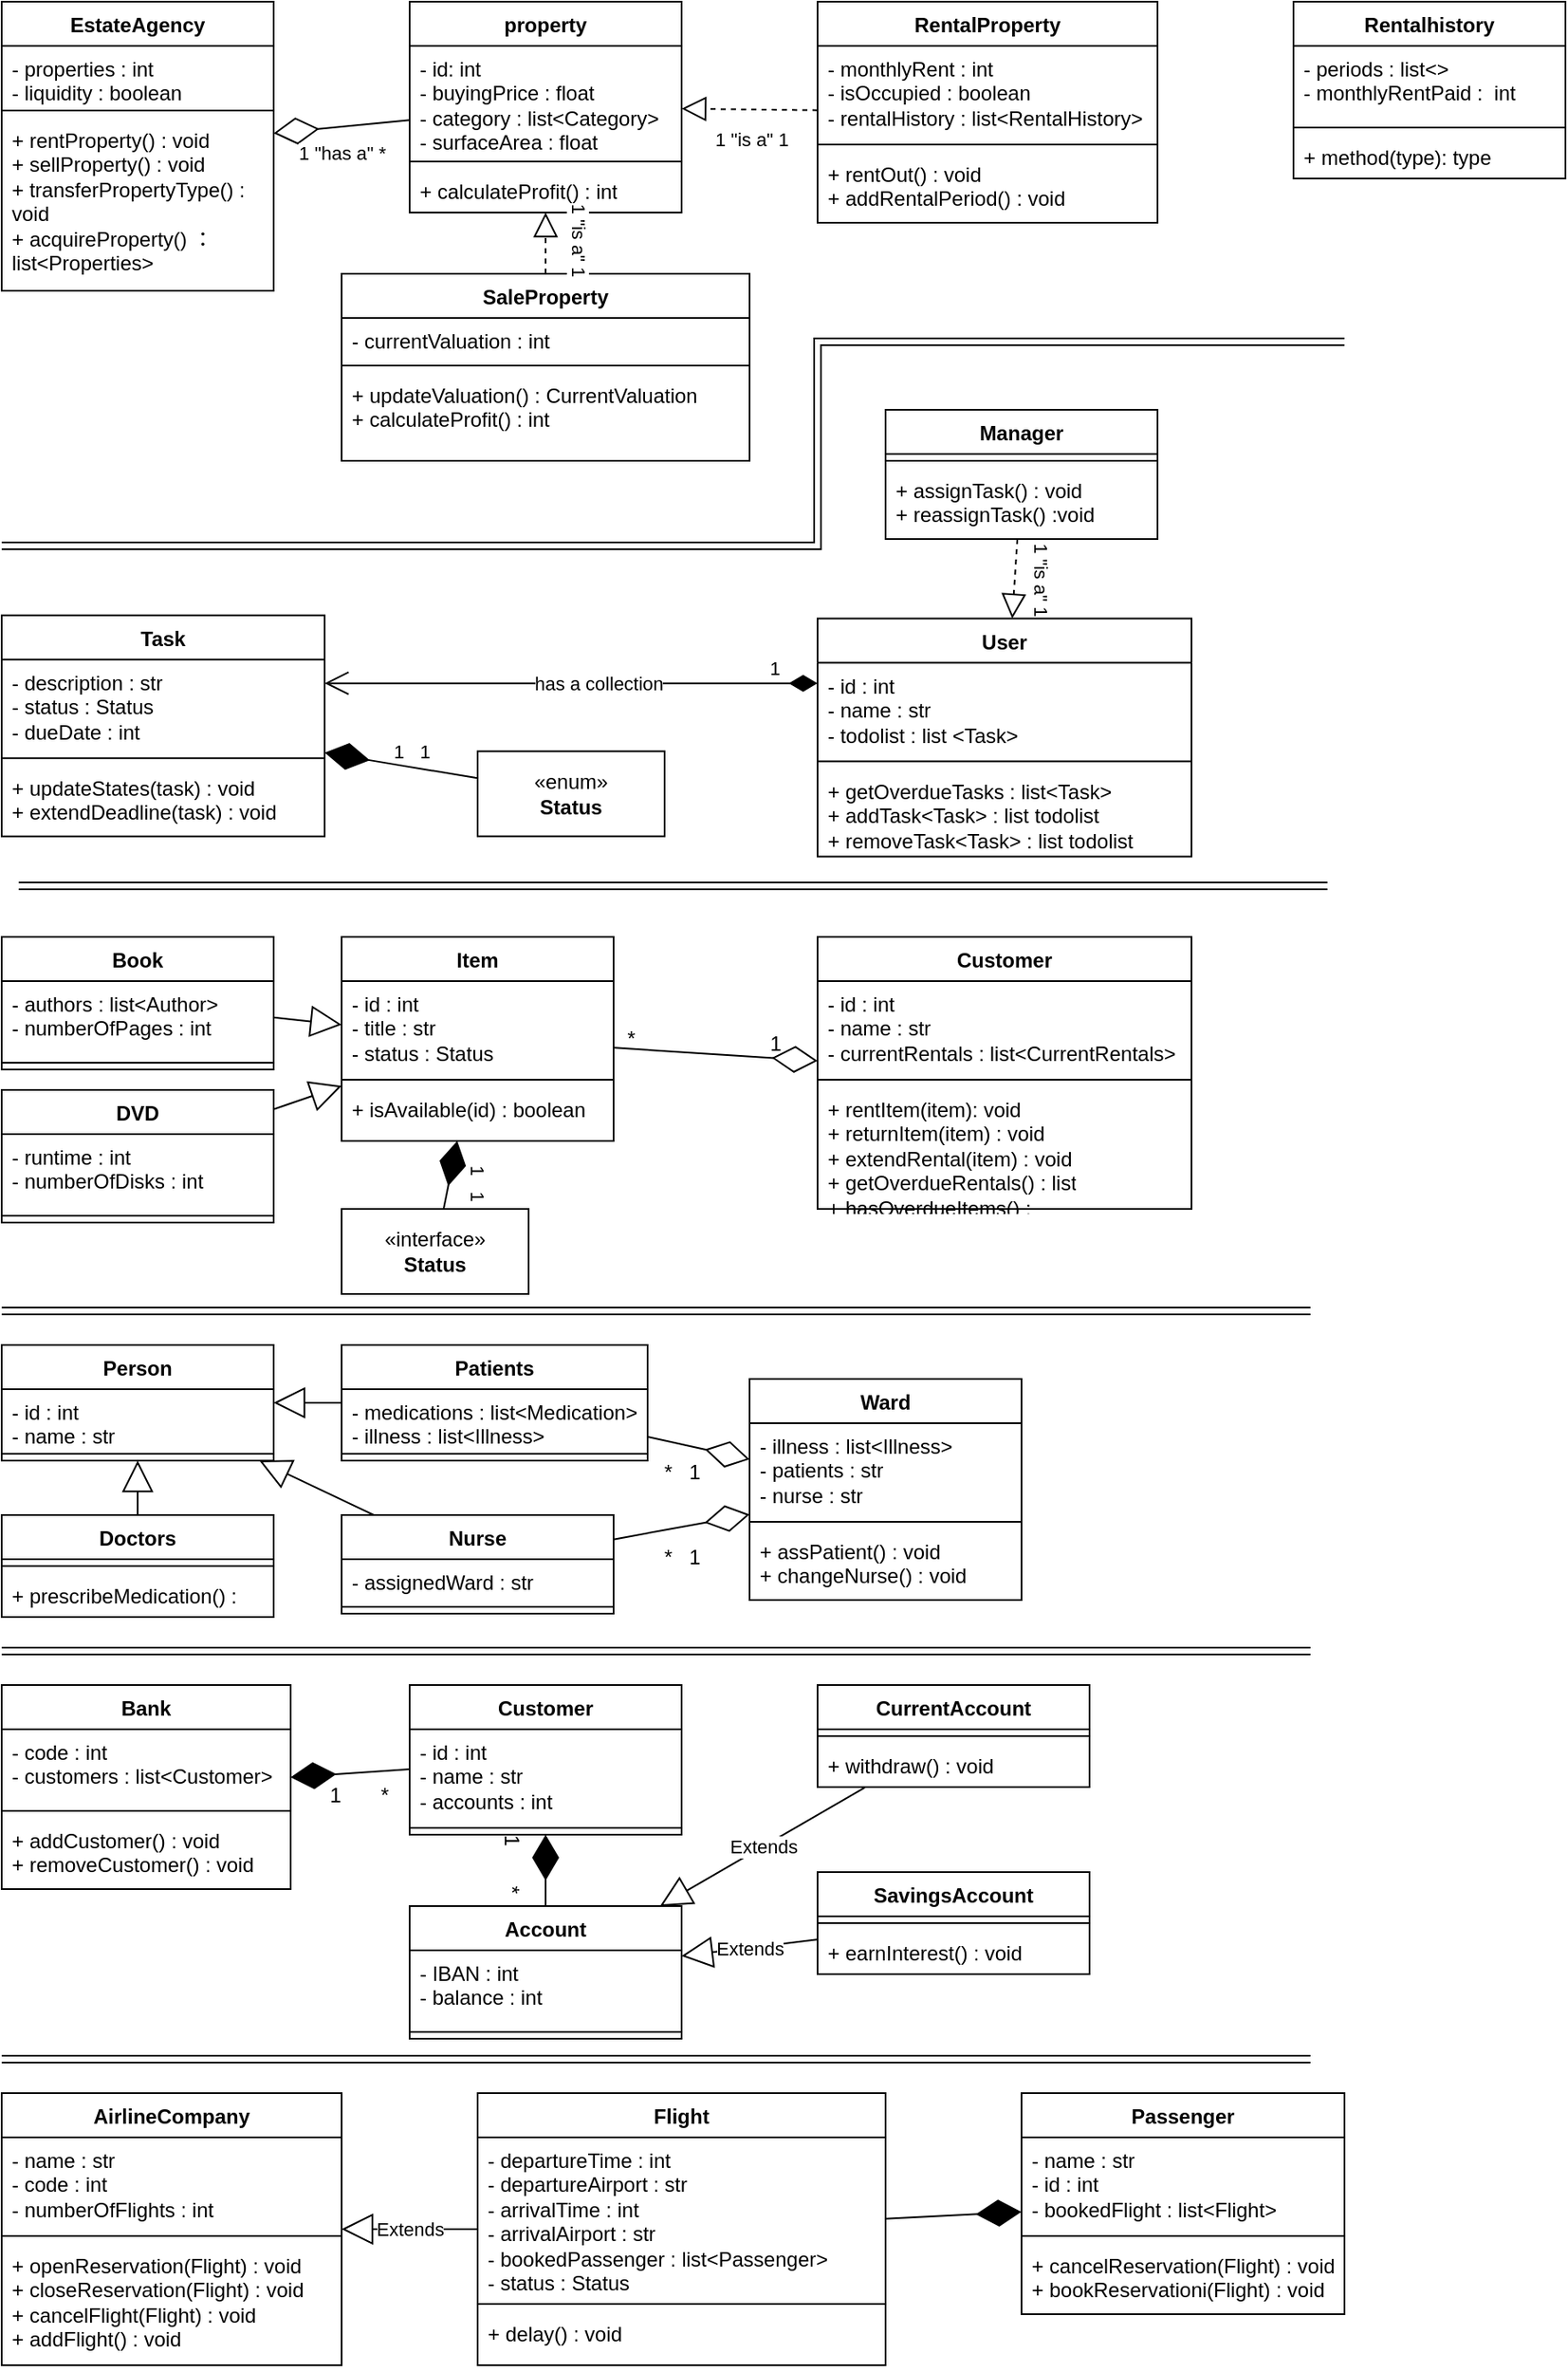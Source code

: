 <mxfile version="25.0.3">
  <diagram name="第 1 页" id="LQfL11zWULU6RBgQ-uVJ">
    <mxGraphModel dx="1188" dy="658" grid="1" gridSize="10" guides="1" tooltips="1" connect="1" arrows="1" fold="1" page="1" pageScale="1" pageWidth="827" pageHeight="1169" math="0" shadow="0">
      <root>
        <mxCell id="0" />
        <mxCell id="1" parent="0" />
        <mxCell id="BusthDQfVt_xD-MHYiVy-1" value="property" style="swimlane;fontStyle=1;align=center;verticalAlign=top;childLayout=stackLayout;horizontal=1;startSize=26;horizontalStack=0;resizeParent=1;resizeParentMax=0;resizeLast=0;collapsible=1;marginBottom=0;whiteSpace=wrap;html=1;" parent="1" vertex="1">
          <mxGeometry x="240" width="160" height="124" as="geometry">
            <mxRectangle x="330" y="360" width="80" height="30" as="alternateBounds" />
          </mxGeometry>
        </mxCell>
        <mxCell id="BusthDQfVt_xD-MHYiVy-2" value="- id: int&lt;div&gt;- buyingPrice : float&lt;/div&gt;&lt;div&gt;- category : list&amp;lt;Category&amp;gt;&lt;/div&gt;&lt;div&gt;- surfaceArea : float&lt;/div&gt;" style="text;strokeColor=none;fillColor=none;align=left;verticalAlign=top;spacingLeft=4;spacingRight=4;overflow=hidden;rotatable=0;points=[[0,0.5],[1,0.5]];portConstraint=eastwest;whiteSpace=wrap;html=1;" parent="BusthDQfVt_xD-MHYiVy-1" vertex="1">
          <mxGeometry y="26" width="160" height="64" as="geometry" />
        </mxCell>
        <mxCell id="BusthDQfVt_xD-MHYiVy-3" value="" style="line;strokeWidth=1;fillColor=none;align=left;verticalAlign=middle;spacingTop=-1;spacingLeft=3;spacingRight=3;rotatable=0;labelPosition=right;points=[];portConstraint=eastwest;strokeColor=inherit;" parent="BusthDQfVt_xD-MHYiVy-1" vertex="1">
          <mxGeometry y="90" width="160" height="8" as="geometry" />
        </mxCell>
        <mxCell id="BusthDQfVt_xD-MHYiVy-4" value="+ calculateProfit() : int" style="text;strokeColor=none;fillColor=none;align=left;verticalAlign=top;spacingLeft=4;spacingRight=4;overflow=hidden;rotatable=0;points=[[0,0.5],[1,0.5]];portConstraint=eastwest;whiteSpace=wrap;html=1;" parent="BusthDQfVt_xD-MHYiVy-1" vertex="1">
          <mxGeometry y="98" width="160" height="26" as="geometry" />
        </mxCell>
        <mxCell id="BusthDQfVt_xD-MHYiVy-5" value="RentalProperty" style="swimlane;fontStyle=1;align=center;verticalAlign=top;childLayout=stackLayout;horizontal=1;startSize=26;horizontalStack=0;resizeParent=1;resizeParentMax=0;resizeLast=0;collapsible=1;marginBottom=0;whiteSpace=wrap;html=1;" parent="1" vertex="1">
          <mxGeometry x="480" width="200" height="130" as="geometry">
            <mxRectangle x="330" y="360" width="80" height="30" as="alternateBounds" />
          </mxGeometry>
        </mxCell>
        <mxCell id="BusthDQfVt_xD-MHYiVy-6" value="- monthlyRent : int&lt;div&gt;- isOccupied : boolean&lt;/div&gt;&lt;div&gt;- rentalHistory : list&amp;lt;RentalHistory&amp;gt;&lt;/div&gt;" style="text;strokeColor=none;fillColor=none;align=left;verticalAlign=top;spacingLeft=4;spacingRight=4;overflow=hidden;rotatable=0;points=[[0,0.5],[1,0.5]];portConstraint=eastwest;whiteSpace=wrap;html=1;" parent="BusthDQfVt_xD-MHYiVy-5" vertex="1">
          <mxGeometry y="26" width="200" height="54" as="geometry" />
        </mxCell>
        <mxCell id="BusthDQfVt_xD-MHYiVy-7" value="" style="line;strokeWidth=1;fillColor=none;align=left;verticalAlign=middle;spacingTop=-1;spacingLeft=3;spacingRight=3;rotatable=0;labelPosition=right;points=[];portConstraint=eastwest;strokeColor=inherit;" parent="BusthDQfVt_xD-MHYiVy-5" vertex="1">
          <mxGeometry y="80" width="200" height="8" as="geometry" />
        </mxCell>
        <mxCell id="BusthDQfVt_xD-MHYiVy-8" value="+ rentOut() : void&lt;div&gt;+ addRentalPeriod() : void&lt;/div&gt;" style="text;strokeColor=none;fillColor=none;align=left;verticalAlign=top;spacingLeft=4;spacingRight=4;overflow=hidden;rotatable=0;points=[[0,0.5],[1,0.5]];portConstraint=eastwest;whiteSpace=wrap;html=1;" parent="BusthDQfVt_xD-MHYiVy-5" vertex="1">
          <mxGeometry y="88" width="200" height="42" as="geometry" />
        </mxCell>
        <mxCell id="BusthDQfVt_xD-MHYiVy-9" value="SaleProperty" style="swimlane;fontStyle=1;align=center;verticalAlign=top;childLayout=stackLayout;horizontal=1;startSize=26;horizontalStack=0;resizeParent=1;resizeParentMax=0;resizeLast=0;collapsible=1;marginBottom=0;whiteSpace=wrap;html=1;" parent="1" vertex="1">
          <mxGeometry x="200" y="160" width="240" height="110" as="geometry">
            <mxRectangle x="330" y="360" width="80" height="30" as="alternateBounds" />
          </mxGeometry>
        </mxCell>
        <mxCell id="BusthDQfVt_xD-MHYiVy-10" value="- currentValuation : int" style="text;strokeColor=none;fillColor=none;align=left;verticalAlign=top;spacingLeft=4;spacingRight=4;overflow=hidden;rotatable=0;points=[[0,0.5],[1,0.5]];portConstraint=eastwest;whiteSpace=wrap;html=1;" parent="BusthDQfVt_xD-MHYiVy-9" vertex="1">
          <mxGeometry y="26" width="240" height="24" as="geometry" />
        </mxCell>
        <mxCell id="BusthDQfVt_xD-MHYiVy-11" value="" style="line;strokeWidth=1;fillColor=none;align=left;verticalAlign=middle;spacingTop=-1;spacingLeft=3;spacingRight=3;rotatable=0;labelPosition=right;points=[];portConstraint=eastwest;strokeColor=inherit;" parent="BusthDQfVt_xD-MHYiVy-9" vertex="1">
          <mxGeometry y="50" width="240" height="8" as="geometry" />
        </mxCell>
        <mxCell id="BusthDQfVt_xD-MHYiVy-12" value="+ updateValuation() : CurrentValuation&lt;div&gt;+ calculateProfit() : int&lt;/div&gt;" style="text;strokeColor=none;fillColor=none;align=left;verticalAlign=top;spacingLeft=4;spacingRight=4;overflow=hidden;rotatable=0;points=[[0,0.5],[1,0.5]];portConstraint=eastwest;whiteSpace=wrap;html=1;" parent="BusthDQfVt_xD-MHYiVy-9" vertex="1">
          <mxGeometry y="58" width="240" height="52" as="geometry" />
        </mxCell>
        <mxCell id="BusthDQfVt_xD-MHYiVy-13" value="EstateAgency" style="swimlane;fontStyle=1;align=center;verticalAlign=top;childLayout=stackLayout;horizontal=1;startSize=26;horizontalStack=0;resizeParent=1;resizeParentMax=0;resizeLast=0;collapsible=1;marginBottom=0;whiteSpace=wrap;html=1;" parent="1" vertex="1">
          <mxGeometry width="160" height="170" as="geometry">
            <mxRectangle x="330" y="360" width="80" height="30" as="alternateBounds" />
          </mxGeometry>
        </mxCell>
        <mxCell id="BusthDQfVt_xD-MHYiVy-14" value="- properties : int&lt;div&gt;- liquidity : boolean&lt;/div&gt;" style="text;strokeColor=none;fillColor=none;align=left;verticalAlign=top;spacingLeft=4;spacingRight=4;overflow=hidden;rotatable=0;points=[[0,0.5],[1,0.5]];portConstraint=eastwest;whiteSpace=wrap;html=1;" parent="BusthDQfVt_xD-MHYiVy-13" vertex="1">
          <mxGeometry y="26" width="160" height="34" as="geometry" />
        </mxCell>
        <mxCell id="BusthDQfVt_xD-MHYiVy-15" value="" style="line;strokeWidth=1;fillColor=none;align=left;verticalAlign=middle;spacingTop=-1;spacingLeft=3;spacingRight=3;rotatable=0;labelPosition=right;points=[];portConstraint=eastwest;strokeColor=inherit;" parent="BusthDQfVt_xD-MHYiVy-13" vertex="1">
          <mxGeometry y="60" width="160" height="8" as="geometry" />
        </mxCell>
        <mxCell id="BusthDQfVt_xD-MHYiVy-16" value="+ rentProperty() : void&lt;div&gt;+ sellProperty() : void&lt;/div&gt;&lt;div&gt;+ transferPropertyType() : void&lt;/div&gt;&lt;div&gt;+ acquireProperty() ： list&amp;lt;Properties&amp;gt;&lt;/div&gt;" style="text;strokeColor=none;fillColor=none;align=left;verticalAlign=top;spacingLeft=4;spacingRight=4;overflow=hidden;rotatable=0;points=[[0,0.5],[1,0.5]];portConstraint=eastwest;whiteSpace=wrap;html=1;" parent="BusthDQfVt_xD-MHYiVy-13" vertex="1">
          <mxGeometry y="68" width="160" height="102" as="geometry" />
        </mxCell>
        <mxCell id="BusthDQfVt_xD-MHYiVy-17" value="" style="endArrow=block;dashed=1;endFill=0;endSize=12;html=1;rounded=0;" parent="1" source="BusthDQfVt_xD-MHYiVy-5" target="BusthDQfVt_xD-MHYiVy-1" edge="1">
          <mxGeometry width="160" relative="1" as="geometry">
            <mxPoint x="240" y="160" as="sourcePoint" />
            <mxPoint x="330" y="150" as="targetPoint" />
          </mxGeometry>
        </mxCell>
        <mxCell id="BusthDQfVt_xD-MHYiVy-38" value="1 &quot;is a&quot; 1" style="edgeLabel;html=1;align=center;verticalAlign=middle;resizable=0;points=[];" parent="BusthDQfVt_xD-MHYiVy-17" vertex="1" connectable="0">
          <mxGeometry x="0.217" y="1" relative="1" as="geometry">
            <mxPoint x="9" y="16" as="offset" />
          </mxGeometry>
        </mxCell>
        <mxCell id="BusthDQfVt_xD-MHYiVy-18" value="" style="endArrow=block;dashed=1;endFill=0;endSize=12;html=1;rounded=0;" parent="1" source="BusthDQfVt_xD-MHYiVy-9" target="BusthDQfVt_xD-MHYiVy-1" edge="1">
          <mxGeometry width="160" relative="1" as="geometry">
            <mxPoint x="221" y="210" as="sourcePoint" />
            <mxPoint x="281" y="134" as="targetPoint" />
          </mxGeometry>
        </mxCell>
        <mxCell id="BusthDQfVt_xD-MHYiVy-36" value="1 &quot;is a&quot; 1" style="edgeLabel;html=1;align=center;verticalAlign=middle;resizable=0;points=[];rotation=90;" parent="BusthDQfVt_xD-MHYiVy-18" vertex="1" connectable="0">
          <mxGeometry x="0.309" relative="1" as="geometry">
            <mxPoint x="20" y="3" as="offset" />
          </mxGeometry>
        </mxCell>
        <mxCell id="BusthDQfVt_xD-MHYiVy-19" value="" style="endArrow=diamondThin;endFill=0;endSize=24;html=1;rounded=0;" parent="1" source="BusthDQfVt_xD-MHYiVy-1" target="BusthDQfVt_xD-MHYiVy-13" edge="1">
          <mxGeometry width="160" relative="1" as="geometry">
            <mxPoint x="210" y="150" as="sourcePoint" />
            <mxPoint x="190" y="90" as="targetPoint" />
          </mxGeometry>
        </mxCell>
        <mxCell id="BusthDQfVt_xD-MHYiVy-20" value="1 &quot;has a&quot; *" style="edgeLabel;html=1;align=center;verticalAlign=middle;resizable=0;points=[];" parent="BusthDQfVt_xD-MHYiVy-19" vertex="1" connectable="0">
          <mxGeometry x="0.362" y="2" relative="1" as="geometry">
            <mxPoint x="14" y="12" as="offset" />
          </mxGeometry>
        </mxCell>
        <mxCell id="BusthDQfVt_xD-MHYiVy-21" value="User" style="swimlane;fontStyle=1;align=center;verticalAlign=top;childLayout=stackLayout;horizontal=1;startSize=26;horizontalStack=0;resizeParent=1;resizeParentMax=0;resizeLast=0;collapsible=1;marginBottom=0;whiteSpace=wrap;html=1;" parent="1" vertex="1">
          <mxGeometry x="480" y="362.69" width="220" height="140" as="geometry">
            <mxRectangle x="330" y="360" width="80" height="30" as="alternateBounds" />
          </mxGeometry>
        </mxCell>
        <mxCell id="BusthDQfVt_xD-MHYiVy-22" value="- id : int&lt;div&gt;- name : str&lt;/div&gt;&lt;div&gt;- todolist : list &amp;lt;Task&amp;gt;&lt;/div&gt;" style="text;strokeColor=none;fillColor=none;align=left;verticalAlign=top;spacingLeft=4;spacingRight=4;overflow=hidden;rotatable=0;points=[[0,0.5],[1,0.5]];portConstraint=eastwest;whiteSpace=wrap;html=1;" parent="BusthDQfVt_xD-MHYiVy-21" vertex="1">
          <mxGeometry y="26" width="220" height="54" as="geometry" />
        </mxCell>
        <mxCell id="BusthDQfVt_xD-MHYiVy-23" value="" style="line;strokeWidth=1;fillColor=none;align=left;verticalAlign=middle;spacingTop=-1;spacingLeft=3;spacingRight=3;rotatable=0;labelPosition=right;points=[];portConstraint=eastwest;strokeColor=inherit;" parent="BusthDQfVt_xD-MHYiVy-21" vertex="1">
          <mxGeometry y="80" width="220" height="8" as="geometry" />
        </mxCell>
        <mxCell id="BusthDQfVt_xD-MHYiVy-24" value="+ getOverdueTasks : list&amp;lt;Task&amp;gt;&lt;div&gt;+ addTask&amp;lt;Task&amp;gt; : list todolist&lt;/div&gt;&lt;div&gt;+ removeTask&amp;lt;Task&amp;gt; : list todolist&lt;/div&gt;" style="text;strokeColor=none;fillColor=none;align=left;verticalAlign=top;spacingLeft=4;spacingRight=4;overflow=hidden;rotatable=0;points=[[0,0.5],[1,0.5]];portConstraint=eastwest;whiteSpace=wrap;html=1;" parent="BusthDQfVt_xD-MHYiVy-21" vertex="1">
          <mxGeometry y="88" width="220" height="52" as="geometry" />
        </mxCell>
        <mxCell id="BusthDQfVt_xD-MHYiVy-25" value="Manager" style="swimlane;fontStyle=1;align=center;verticalAlign=top;childLayout=stackLayout;horizontal=1;startSize=26;horizontalStack=0;resizeParent=1;resizeParentMax=0;resizeLast=0;collapsible=1;marginBottom=0;whiteSpace=wrap;html=1;" parent="1" vertex="1">
          <mxGeometry x="520" y="240" width="160" height="76" as="geometry">
            <mxRectangle x="330" y="360" width="80" height="30" as="alternateBounds" />
          </mxGeometry>
        </mxCell>
        <mxCell id="BusthDQfVt_xD-MHYiVy-27" value="" style="line;strokeWidth=1;fillColor=none;align=left;verticalAlign=middle;spacingTop=-1;spacingLeft=3;spacingRight=3;rotatable=0;labelPosition=right;points=[];portConstraint=eastwest;strokeColor=inherit;" parent="BusthDQfVt_xD-MHYiVy-25" vertex="1">
          <mxGeometry y="26" width="160" height="8" as="geometry" />
        </mxCell>
        <mxCell id="BusthDQfVt_xD-MHYiVy-28" value="+ assignTask() : void&lt;div&gt;+ reassignTask() :void&lt;/div&gt;" style="text;strokeColor=none;fillColor=none;align=left;verticalAlign=top;spacingLeft=4;spacingRight=4;overflow=hidden;rotatable=0;points=[[0,0.5],[1,0.5]];portConstraint=eastwest;whiteSpace=wrap;html=1;" parent="BusthDQfVt_xD-MHYiVy-25" vertex="1">
          <mxGeometry y="34" width="160" height="42" as="geometry" />
        </mxCell>
        <mxCell id="BusthDQfVt_xD-MHYiVy-29" value="Task" style="swimlane;fontStyle=1;align=center;verticalAlign=top;childLayout=stackLayout;horizontal=1;startSize=26;horizontalStack=0;resizeParent=1;resizeParentMax=0;resizeLast=0;collapsible=1;marginBottom=0;whiteSpace=wrap;html=1;" parent="1" vertex="1">
          <mxGeometry y="360.83" width="190" height="130" as="geometry">
            <mxRectangle x="330" y="360" width="80" height="30" as="alternateBounds" />
          </mxGeometry>
        </mxCell>
        <mxCell id="BusthDQfVt_xD-MHYiVy-30" value="- description : str&lt;div&gt;- status : Status&lt;/div&gt;&lt;div&gt;- dueDate : int&lt;/div&gt;" style="text;strokeColor=none;fillColor=none;align=left;verticalAlign=top;spacingLeft=4;spacingRight=4;overflow=hidden;rotatable=0;points=[[0,0.5],[1,0.5]];portConstraint=eastwest;whiteSpace=wrap;html=1;" parent="BusthDQfVt_xD-MHYiVy-29" vertex="1">
          <mxGeometry y="26" width="190" height="54" as="geometry" />
        </mxCell>
        <mxCell id="BusthDQfVt_xD-MHYiVy-31" value="" style="line;strokeWidth=1;fillColor=none;align=left;verticalAlign=middle;spacingTop=-1;spacingLeft=3;spacingRight=3;rotatable=0;labelPosition=right;points=[];portConstraint=eastwest;strokeColor=inherit;" parent="BusthDQfVt_xD-MHYiVy-29" vertex="1">
          <mxGeometry y="80" width="190" height="8" as="geometry" />
        </mxCell>
        <mxCell id="BusthDQfVt_xD-MHYiVy-32" value="+ updateStates(task) : void&lt;div&gt;+ extendDeadline(task) : void&lt;/div&gt;" style="text;strokeColor=none;fillColor=none;align=left;verticalAlign=top;spacingLeft=4;spacingRight=4;overflow=hidden;rotatable=0;points=[[0,0.5],[1,0.5]];portConstraint=eastwest;whiteSpace=wrap;html=1;" parent="BusthDQfVt_xD-MHYiVy-29" vertex="1">
          <mxGeometry y="88" width="190" height="42" as="geometry" />
        </mxCell>
        <mxCell id="BusthDQfVt_xD-MHYiVy-39" value="" style="endArrow=block;dashed=1;endFill=0;endSize=12;html=1;rounded=0;" parent="1" source="BusthDQfVt_xD-MHYiVy-25" target="BusthDQfVt_xD-MHYiVy-21" edge="1">
          <mxGeometry width="160" relative="1" as="geometry">
            <mxPoint x="270" y="230" as="sourcePoint" />
            <mxPoint x="430" y="230" as="targetPoint" />
          </mxGeometry>
        </mxCell>
        <mxCell id="BusthDQfVt_xD-MHYiVy-40" value="1 &quot;is a&quot; 1" style="edgeLabel;html=1;align=center;verticalAlign=middle;resizable=0;points=[];rotation=90;" parent="BusthDQfVt_xD-MHYiVy-39" vertex="1" connectable="0">
          <mxGeometry x="0.243" relative="1" as="geometry">
            <mxPoint x="16" y="-5" as="offset" />
          </mxGeometry>
        </mxCell>
        <mxCell id="BusthDQfVt_xD-MHYiVy-41" value="1" style="endArrow=open;html=1;endSize=12;startArrow=diamondThin;startSize=14;startFill=1;edgeStyle=orthogonalEdgeStyle;align=left;verticalAlign=bottom;rounded=0;" parent="1" source="BusthDQfVt_xD-MHYiVy-21" target="BusthDQfVt_xD-MHYiVy-29" edge="1">
          <mxGeometry x="-0.793" relative="1" as="geometry">
            <mxPoint x="310" y="420.83" as="sourcePoint" />
            <mxPoint x="470" y="420.83" as="targetPoint" />
            <Array as="points">
              <mxPoint x="340" y="400.83" />
              <mxPoint x="340" y="400.83" />
            </Array>
            <mxPoint as="offset" />
          </mxGeometry>
        </mxCell>
        <mxCell id="BusthDQfVt_xD-MHYiVy-42" value="has a collection" style="edgeLabel;html=1;align=center;verticalAlign=middle;resizable=0;points=[];" parent="BusthDQfVt_xD-MHYiVy-41" vertex="1" connectable="0">
          <mxGeometry x="-0.106" relative="1" as="geometry">
            <mxPoint as="offset" />
          </mxGeometry>
        </mxCell>
        <mxCell id="BusthDQfVt_xD-MHYiVy-44" value="Item" style="swimlane;fontStyle=1;align=center;verticalAlign=top;childLayout=stackLayout;horizontal=1;startSize=26;horizontalStack=0;resizeParent=1;resizeParentMax=0;resizeLast=0;collapsible=1;marginBottom=0;whiteSpace=wrap;html=1;" parent="1" vertex="1">
          <mxGeometry x="200" y="550" width="160" height="120" as="geometry">
            <mxRectangle x="330" y="360" width="80" height="30" as="alternateBounds" />
          </mxGeometry>
        </mxCell>
        <mxCell id="BusthDQfVt_xD-MHYiVy-45" value="- id : int&lt;div&gt;- title : str&lt;/div&gt;&lt;div&gt;- status : Status&lt;/div&gt;" style="text;strokeColor=none;fillColor=none;align=left;verticalAlign=top;spacingLeft=4;spacingRight=4;overflow=hidden;rotatable=0;points=[[0,0.5],[1,0.5]];portConstraint=eastwest;whiteSpace=wrap;html=1;" parent="BusthDQfVt_xD-MHYiVy-44" vertex="1">
          <mxGeometry y="26" width="160" height="54" as="geometry" />
        </mxCell>
        <mxCell id="BusthDQfVt_xD-MHYiVy-46" value="" style="line;strokeWidth=1;fillColor=none;align=left;verticalAlign=middle;spacingTop=-1;spacingLeft=3;spacingRight=3;rotatable=0;labelPosition=right;points=[];portConstraint=eastwest;strokeColor=inherit;" parent="BusthDQfVt_xD-MHYiVy-44" vertex="1">
          <mxGeometry y="80" width="160" height="8" as="geometry" />
        </mxCell>
        <mxCell id="BusthDQfVt_xD-MHYiVy-47" value="+ isAvailable(id) : boolean" style="text;strokeColor=none;fillColor=none;align=left;verticalAlign=top;spacingLeft=4;spacingRight=4;overflow=hidden;rotatable=0;points=[[0,0.5],[1,0.5]];portConstraint=eastwest;whiteSpace=wrap;html=1;" parent="BusthDQfVt_xD-MHYiVy-44" vertex="1">
          <mxGeometry y="88" width="160" height="32" as="geometry" />
        </mxCell>
        <mxCell id="BusthDQfVt_xD-MHYiVy-48" value="Book" style="swimlane;fontStyle=1;align=center;verticalAlign=top;childLayout=stackLayout;horizontal=1;startSize=26;horizontalStack=0;resizeParent=1;resizeParentMax=0;resizeLast=0;collapsible=1;marginBottom=0;whiteSpace=wrap;html=1;" parent="1" vertex="1">
          <mxGeometry y="550" width="160" height="78" as="geometry">
            <mxRectangle x="330" y="360" width="80" height="30" as="alternateBounds" />
          </mxGeometry>
        </mxCell>
        <mxCell id="BusthDQfVt_xD-MHYiVy-49" value="- authors : list&amp;lt;Author&amp;gt;&lt;div&gt;- numberOfPages : int&lt;/div&gt;" style="text;strokeColor=none;fillColor=none;align=left;verticalAlign=top;spacingLeft=4;spacingRight=4;overflow=hidden;rotatable=0;points=[[0,0.5],[1,0.5]];portConstraint=eastwest;whiteSpace=wrap;html=1;" parent="BusthDQfVt_xD-MHYiVy-48" vertex="1">
          <mxGeometry y="26" width="160" height="44" as="geometry" />
        </mxCell>
        <mxCell id="BusthDQfVt_xD-MHYiVy-50" value="" style="line;strokeWidth=1;fillColor=none;align=left;verticalAlign=middle;spacingTop=-1;spacingLeft=3;spacingRight=3;rotatable=0;labelPosition=right;points=[];portConstraint=eastwest;strokeColor=inherit;" parent="BusthDQfVt_xD-MHYiVy-48" vertex="1">
          <mxGeometry y="70" width="160" height="8" as="geometry" />
        </mxCell>
        <mxCell id="BusthDQfVt_xD-MHYiVy-52" value="DVD" style="swimlane;fontStyle=1;align=center;verticalAlign=top;childLayout=stackLayout;horizontal=1;startSize=26;horizontalStack=0;resizeParent=1;resizeParentMax=0;resizeLast=0;collapsible=1;marginBottom=0;whiteSpace=wrap;html=1;" parent="1" vertex="1">
          <mxGeometry y="640" width="160" height="78" as="geometry">
            <mxRectangle x="330" y="360" width="80" height="30" as="alternateBounds" />
          </mxGeometry>
        </mxCell>
        <mxCell id="BusthDQfVt_xD-MHYiVy-53" value="- runtime : int&lt;div&gt;- numberOfDisks : int&lt;/div&gt;" style="text;strokeColor=none;fillColor=none;align=left;verticalAlign=top;spacingLeft=4;spacingRight=4;overflow=hidden;rotatable=0;points=[[0,0.5],[1,0.5]];portConstraint=eastwest;whiteSpace=wrap;html=1;" parent="BusthDQfVt_xD-MHYiVy-52" vertex="1">
          <mxGeometry y="26" width="160" height="44" as="geometry" />
        </mxCell>
        <mxCell id="BusthDQfVt_xD-MHYiVy-54" value="" style="line;strokeWidth=1;fillColor=none;align=left;verticalAlign=middle;spacingTop=-1;spacingLeft=3;spacingRight=3;rotatable=0;labelPosition=right;points=[];portConstraint=eastwest;strokeColor=inherit;" parent="BusthDQfVt_xD-MHYiVy-52" vertex="1">
          <mxGeometry y="70" width="160" height="8" as="geometry" />
        </mxCell>
        <mxCell id="BusthDQfVt_xD-MHYiVy-55" value="Customer" style="swimlane;fontStyle=1;align=center;verticalAlign=top;childLayout=stackLayout;horizontal=1;startSize=26;horizontalStack=0;resizeParent=1;resizeParentMax=0;resizeLast=0;collapsible=1;marginBottom=0;whiteSpace=wrap;html=1;" parent="1" vertex="1">
          <mxGeometry x="480" y="550" width="220" height="160" as="geometry">
            <mxRectangle x="330" y="360" width="80" height="30" as="alternateBounds" />
          </mxGeometry>
        </mxCell>
        <mxCell id="BusthDQfVt_xD-MHYiVy-56" value="- id : int&lt;div&gt;- name : str&lt;/div&gt;&lt;div&gt;- currentRentals : list&amp;lt;CurrentRentals&amp;gt;&lt;/div&gt;" style="text;strokeColor=none;fillColor=none;align=left;verticalAlign=top;spacingLeft=4;spacingRight=4;overflow=hidden;rotatable=0;points=[[0,0.5],[1,0.5]];portConstraint=eastwest;whiteSpace=wrap;html=1;" parent="BusthDQfVt_xD-MHYiVy-55" vertex="1">
          <mxGeometry y="26" width="220" height="54" as="geometry" />
        </mxCell>
        <mxCell id="BusthDQfVt_xD-MHYiVy-57" value="" style="line;strokeWidth=1;fillColor=none;align=left;verticalAlign=middle;spacingTop=-1;spacingLeft=3;spacingRight=3;rotatable=0;labelPosition=right;points=[];portConstraint=eastwest;strokeColor=inherit;" parent="BusthDQfVt_xD-MHYiVy-55" vertex="1">
          <mxGeometry y="80" width="220" height="8" as="geometry" />
        </mxCell>
        <mxCell id="BusthDQfVt_xD-MHYiVy-58" value="+ rentItem(item): void&lt;div&gt;+ returnItem(&lt;span style=&quot;background-color: initial;&quot;&gt;item&lt;/span&gt;&lt;span style=&quot;background-color: initial;&quot;&gt;) : void&lt;/span&gt;&lt;/div&gt;&lt;div&gt;+ extendRental(item) : void&lt;/div&gt;&lt;div&gt;+ getOverdueRentals() : list&lt;/div&gt;&lt;div&gt;+&amp;nbsp;hasOverdueItems() :&amp;nbsp;&lt;/div&gt;" style="text;strokeColor=none;fillColor=none;align=left;verticalAlign=top;spacingLeft=4;spacingRight=4;overflow=hidden;rotatable=0;points=[[0,0.5],[1,0.5]];portConstraint=eastwest;whiteSpace=wrap;html=1;" parent="BusthDQfVt_xD-MHYiVy-55" vertex="1">
          <mxGeometry y="88" width="220" height="72" as="geometry" />
        </mxCell>
        <mxCell id="BusthDQfVt_xD-MHYiVy-61" value="" style="endArrow=block;endSize=16;endFill=0;html=1;rounded=0;" parent="1" source="BusthDQfVt_xD-MHYiVy-48" target="BusthDQfVt_xD-MHYiVy-44" edge="1">
          <mxGeometry width="160" relative="1" as="geometry">
            <mxPoint x="280" y="570" as="sourcePoint" />
            <mxPoint x="150" y="720" as="targetPoint" />
          </mxGeometry>
        </mxCell>
        <mxCell id="BusthDQfVt_xD-MHYiVy-62" value="" style="endArrow=block;endSize=16;endFill=0;html=1;rounded=0;" parent="1" source="BusthDQfVt_xD-MHYiVy-52" target="BusthDQfVt_xD-MHYiVy-44" edge="1">
          <mxGeometry width="160" relative="1" as="geometry">
            <mxPoint x="250" y="606" as="sourcePoint" />
            <mxPoint x="170" y="613" as="targetPoint" />
          </mxGeometry>
        </mxCell>
        <mxCell id="BusthDQfVt_xD-MHYiVy-63" value="" style="endArrow=diamondThin;endFill=0;endSize=24;html=1;rounded=0;" parent="1" source="BusthDQfVt_xD-MHYiVy-44" target="BusthDQfVt_xD-MHYiVy-55" edge="1">
          <mxGeometry width="160" relative="1" as="geometry">
            <mxPoint x="280" y="620" as="sourcePoint" />
            <mxPoint x="440" y="620" as="targetPoint" />
          </mxGeometry>
        </mxCell>
        <mxCell id="BusthDQfVt_xD-MHYiVy-64" value="1" style="text;html=1;align=center;verticalAlign=middle;resizable=0;points=[];autosize=1;strokeColor=none;fillColor=none;" parent="1" vertex="1">
          <mxGeometry x="440" y="598" width="30" height="30" as="geometry" />
        </mxCell>
        <mxCell id="BusthDQfVt_xD-MHYiVy-65" value="*" style="text;html=1;align=center;verticalAlign=middle;resizable=0;points=[];autosize=1;strokeColor=none;fillColor=none;" parent="1" vertex="1">
          <mxGeometry x="355" y="595" width="30" height="30" as="geometry" />
        </mxCell>
        <mxCell id="BusthDQfVt_xD-MHYiVy-66" value="«enum»&lt;br&gt;&lt;b&gt;Status&lt;/b&gt;" style="html=1;whiteSpace=wrap;" parent="1" vertex="1">
          <mxGeometry x="280" y="440.83" width="110" height="50" as="geometry" />
        </mxCell>
        <mxCell id="BusthDQfVt_xD-MHYiVy-67" value="" style="endArrow=diamondThin;endFill=1;endSize=24;html=1;rounded=0;" parent="1" source="BusthDQfVt_xD-MHYiVy-66" target="BusthDQfVt_xD-MHYiVy-29" edge="1">
          <mxGeometry width="160" relative="1" as="geometry">
            <mxPoint x="280" y="540.83" as="sourcePoint" />
            <mxPoint x="440" y="540.83" as="targetPoint" />
          </mxGeometry>
        </mxCell>
        <mxCell id="BusthDQfVt_xD-MHYiVy-68" value="1&amp;nbsp; &amp;nbsp;1" style="edgeLabel;html=1;align=center;verticalAlign=middle;resizable=0;points=[];" parent="BusthDQfVt_xD-MHYiVy-67" vertex="1" connectable="0">
          <mxGeometry x="0.125" y="-1" relative="1" as="geometry">
            <mxPoint x="11" y="-6" as="offset" />
          </mxGeometry>
        </mxCell>
        <mxCell id="BusthDQfVt_xD-MHYiVy-69" value="«interface»&lt;br&gt;&lt;b&gt;Status&lt;/b&gt;" style="html=1;whiteSpace=wrap;" parent="1" vertex="1">
          <mxGeometry x="200" y="710" width="110" height="50" as="geometry" />
        </mxCell>
        <mxCell id="BusthDQfVt_xD-MHYiVy-70" value="" style="endArrow=diamondThin;endFill=1;endSize=24;html=1;rounded=0;" parent="1" source="BusthDQfVt_xD-MHYiVy-69" target="BusthDQfVt_xD-MHYiVy-44" edge="1">
          <mxGeometry width="160" relative="1" as="geometry">
            <mxPoint x="200" y="810" as="sourcePoint" />
            <mxPoint x="110" y="711" as="targetPoint" />
          </mxGeometry>
        </mxCell>
        <mxCell id="BusthDQfVt_xD-MHYiVy-71" value="1&amp;nbsp; &amp;nbsp;1" style="edgeLabel;html=1;align=center;verticalAlign=middle;resizable=0;points=[];rotation=90;" parent="BusthDQfVt_xD-MHYiVy-70" vertex="1" connectable="0">
          <mxGeometry x="0.125" y="-1" relative="1" as="geometry">
            <mxPoint x="15" y="7" as="offset" />
          </mxGeometry>
        </mxCell>
        <mxCell id="BusthDQfVt_xD-MHYiVy-72" value="Person" style="swimlane;fontStyle=1;align=center;verticalAlign=top;childLayout=stackLayout;horizontal=1;startSize=26;horizontalStack=0;resizeParent=1;resizeParentMax=0;resizeLast=0;collapsible=1;marginBottom=0;whiteSpace=wrap;html=1;" parent="1" vertex="1">
          <mxGeometry y="790" width="160" height="68" as="geometry" />
        </mxCell>
        <mxCell id="BusthDQfVt_xD-MHYiVy-73" value="- id : int&lt;div&gt;- name : str&lt;/div&gt;" style="text;strokeColor=none;fillColor=none;align=left;verticalAlign=top;spacingLeft=4;spacingRight=4;overflow=hidden;rotatable=0;points=[[0,0.5],[1,0.5]];portConstraint=eastwest;whiteSpace=wrap;html=1;" parent="BusthDQfVt_xD-MHYiVy-72" vertex="1">
          <mxGeometry y="26" width="160" height="34" as="geometry" />
        </mxCell>
        <mxCell id="BusthDQfVt_xD-MHYiVy-74" value="" style="line;strokeWidth=1;fillColor=none;align=left;verticalAlign=middle;spacingTop=-1;spacingLeft=3;spacingRight=3;rotatable=0;labelPosition=right;points=[];portConstraint=eastwest;strokeColor=inherit;" parent="BusthDQfVt_xD-MHYiVy-72" vertex="1">
          <mxGeometry y="60" width="160" height="8" as="geometry" />
        </mxCell>
        <mxCell id="BusthDQfVt_xD-MHYiVy-76" value="Patients" style="swimlane;fontStyle=1;align=center;verticalAlign=top;childLayout=stackLayout;horizontal=1;startSize=26;horizontalStack=0;resizeParent=1;resizeParentMax=0;resizeLast=0;collapsible=1;marginBottom=0;whiteSpace=wrap;html=1;" parent="1" vertex="1">
          <mxGeometry x="200" y="790" width="180" height="68" as="geometry" />
        </mxCell>
        <mxCell id="BusthDQfVt_xD-MHYiVy-77" value="- medications : list&amp;lt;Medication&amp;gt;&lt;div&gt;- illness : list&amp;lt;Illness&amp;gt;&lt;/div&gt;" style="text;strokeColor=none;fillColor=none;align=left;verticalAlign=top;spacingLeft=4;spacingRight=4;overflow=hidden;rotatable=0;points=[[0,0.5],[1,0.5]];portConstraint=eastwest;whiteSpace=wrap;html=1;" parent="BusthDQfVt_xD-MHYiVy-76" vertex="1">
          <mxGeometry y="26" width="180" height="34" as="geometry" />
        </mxCell>
        <mxCell id="BusthDQfVt_xD-MHYiVy-78" value="" style="line;strokeWidth=1;fillColor=none;align=left;verticalAlign=middle;spacingTop=-1;spacingLeft=3;spacingRight=3;rotatable=0;labelPosition=right;points=[];portConstraint=eastwest;strokeColor=inherit;" parent="BusthDQfVt_xD-MHYiVy-76" vertex="1">
          <mxGeometry y="60" width="180" height="8" as="geometry" />
        </mxCell>
        <mxCell id="BusthDQfVt_xD-MHYiVy-79" value="Ward" style="swimlane;fontStyle=1;align=center;verticalAlign=top;childLayout=stackLayout;horizontal=1;startSize=26;horizontalStack=0;resizeParent=1;resizeParentMax=0;resizeLast=0;collapsible=1;marginBottom=0;whiteSpace=wrap;html=1;" parent="1" vertex="1">
          <mxGeometry x="440" y="810" width="160" height="130" as="geometry" />
        </mxCell>
        <mxCell id="BusthDQfVt_xD-MHYiVy-80" value="- illness : list&amp;lt;Illness&amp;gt;&lt;div&gt;- patients : str&lt;/div&gt;&lt;div&gt;- nurse : str&lt;/div&gt;" style="text;strokeColor=none;fillColor=none;align=left;verticalAlign=top;spacingLeft=4;spacingRight=4;overflow=hidden;rotatable=0;points=[[0,0.5],[1,0.5]];portConstraint=eastwest;whiteSpace=wrap;html=1;" parent="BusthDQfVt_xD-MHYiVy-79" vertex="1">
          <mxGeometry y="26" width="160" height="54" as="geometry" />
        </mxCell>
        <mxCell id="BusthDQfVt_xD-MHYiVy-81" value="" style="line;strokeWidth=1;fillColor=none;align=left;verticalAlign=middle;spacingTop=-1;spacingLeft=3;spacingRight=3;rotatable=0;labelPosition=right;points=[];portConstraint=eastwest;strokeColor=inherit;" parent="BusthDQfVt_xD-MHYiVy-79" vertex="1">
          <mxGeometry y="80" width="160" height="8" as="geometry" />
        </mxCell>
        <mxCell id="BusthDQfVt_xD-MHYiVy-82" value="+ assPatient() : void&lt;div&gt;+ changeNurse() : void&lt;/div&gt;" style="text;strokeColor=none;fillColor=none;align=left;verticalAlign=top;spacingLeft=4;spacingRight=4;overflow=hidden;rotatable=0;points=[[0,0.5],[1,0.5]];portConstraint=eastwest;whiteSpace=wrap;html=1;" parent="BusthDQfVt_xD-MHYiVy-79" vertex="1">
          <mxGeometry y="88" width="160" height="42" as="geometry" />
        </mxCell>
        <mxCell id="BusthDQfVt_xD-MHYiVy-86" value="Doctors" style="swimlane;fontStyle=1;align=center;verticalAlign=top;childLayout=stackLayout;horizontal=1;startSize=26;horizontalStack=0;resizeParent=1;resizeParentMax=0;resizeLast=0;collapsible=1;marginBottom=0;whiteSpace=wrap;html=1;" parent="1" vertex="1">
          <mxGeometry y="890" width="160" height="60" as="geometry" />
        </mxCell>
        <mxCell id="BusthDQfVt_xD-MHYiVy-88" value="" style="line;strokeWidth=1;fillColor=none;align=left;verticalAlign=middle;spacingTop=-1;spacingLeft=3;spacingRight=3;rotatable=0;labelPosition=right;points=[];portConstraint=eastwest;strokeColor=inherit;" parent="BusthDQfVt_xD-MHYiVy-86" vertex="1">
          <mxGeometry y="26" width="160" height="8" as="geometry" />
        </mxCell>
        <mxCell id="BusthDQfVt_xD-MHYiVy-89" value="+ prescribeMedication() :&amp;nbsp;" style="text;strokeColor=none;fillColor=none;align=left;verticalAlign=top;spacingLeft=4;spacingRight=4;overflow=hidden;rotatable=0;points=[[0,0.5],[1,0.5]];portConstraint=eastwest;whiteSpace=wrap;html=1;" parent="BusthDQfVt_xD-MHYiVy-86" vertex="1">
          <mxGeometry y="34" width="160" height="26" as="geometry" />
        </mxCell>
        <mxCell id="BusthDQfVt_xD-MHYiVy-90" value="Nurse" style="swimlane;fontStyle=1;align=center;verticalAlign=top;childLayout=stackLayout;horizontal=1;startSize=26;horizontalStack=0;resizeParent=1;resizeParentMax=0;resizeLast=0;collapsible=1;marginBottom=0;whiteSpace=wrap;html=1;" parent="1" vertex="1">
          <mxGeometry x="200" y="890" width="160" height="58" as="geometry" />
        </mxCell>
        <mxCell id="BusthDQfVt_xD-MHYiVy-91" value="- assignedWard : str" style="text;strokeColor=none;fillColor=none;align=left;verticalAlign=top;spacingLeft=4;spacingRight=4;overflow=hidden;rotatable=0;points=[[0,0.5],[1,0.5]];portConstraint=eastwest;whiteSpace=wrap;html=1;" parent="BusthDQfVt_xD-MHYiVy-90" vertex="1">
          <mxGeometry y="26" width="160" height="24" as="geometry" />
        </mxCell>
        <mxCell id="BusthDQfVt_xD-MHYiVy-92" value="" style="line;strokeWidth=1;fillColor=none;align=left;verticalAlign=middle;spacingTop=-1;spacingLeft=3;spacingRight=3;rotatable=0;labelPosition=right;points=[];portConstraint=eastwest;strokeColor=inherit;" parent="BusthDQfVt_xD-MHYiVy-90" vertex="1">
          <mxGeometry y="50" width="160" height="8" as="geometry" />
        </mxCell>
        <mxCell id="BusthDQfVt_xD-MHYiVy-94" value="" style="endArrow=block;endSize=16;endFill=0;html=1;rounded=0;" parent="1" source="BusthDQfVt_xD-MHYiVy-76" target="BusthDQfVt_xD-MHYiVy-72" edge="1">
          <mxGeometry width="160" relative="1" as="geometry">
            <mxPoint x="110" y="773" as="sourcePoint" />
            <mxPoint x="150" y="760" as="targetPoint" />
          </mxGeometry>
        </mxCell>
        <mxCell id="BusthDQfVt_xD-MHYiVy-95" value="" style="endArrow=block;endSize=16;endFill=0;html=1;rounded=0;" parent="1" source="BusthDQfVt_xD-MHYiVy-86" target="BusthDQfVt_xD-MHYiVy-72" edge="1">
          <mxGeometry width="160" relative="1" as="geometry">
            <mxPoint x="200" y="880" as="sourcePoint" />
            <mxPoint x="160" y="880" as="targetPoint" />
          </mxGeometry>
        </mxCell>
        <mxCell id="BusthDQfVt_xD-MHYiVy-96" value="" style="endArrow=block;endSize=16;endFill=0;html=1;rounded=0;" parent="1" source="BusthDQfVt_xD-MHYiVy-90" target="BusthDQfVt_xD-MHYiVy-72" edge="1">
          <mxGeometry width="160" relative="1" as="geometry">
            <mxPoint x="220" y="844" as="sourcePoint" />
            <mxPoint x="180" y="844" as="targetPoint" />
          </mxGeometry>
        </mxCell>
        <mxCell id="BusthDQfVt_xD-MHYiVy-97" value="" style="endArrow=diamondThin;endFill=0;endSize=24;html=1;rounded=0;" parent="1" source="BusthDQfVt_xD-MHYiVy-76" target="BusthDQfVt_xD-MHYiVy-79" edge="1">
          <mxGeometry width="160" relative="1" as="geometry">
            <mxPoint x="280" y="800" as="sourcePoint" />
            <mxPoint x="410" y="750" as="targetPoint" />
          </mxGeometry>
        </mxCell>
        <mxCell id="BusthDQfVt_xD-MHYiVy-98" value="" style="endArrow=diamondThin;endFill=0;endSize=24;html=1;rounded=0;" parent="1" source="BusthDQfVt_xD-MHYiVy-90" target="BusthDQfVt_xD-MHYiVy-79" edge="1">
          <mxGeometry width="160" relative="1" as="geometry">
            <mxPoint x="390" y="854" as="sourcePoint" />
            <mxPoint x="450" y="867" as="targetPoint" />
          </mxGeometry>
        </mxCell>
        <mxCell id="BusthDQfVt_xD-MHYiVy-99" value="*&amp;nbsp; &amp;nbsp;1" style="text;html=1;align=center;verticalAlign=middle;resizable=0;points=[];autosize=1;strokeColor=none;fillColor=none;" parent="1" vertex="1">
          <mxGeometry x="380" y="850" width="40" height="30" as="geometry" />
        </mxCell>
        <mxCell id="BusthDQfVt_xD-MHYiVy-100" value="*&amp;nbsp; &amp;nbsp;1" style="text;html=1;align=center;verticalAlign=middle;resizable=0;points=[];autosize=1;strokeColor=none;fillColor=none;" parent="1" vertex="1">
          <mxGeometry x="380" y="900" width="40" height="30" as="geometry" />
        </mxCell>
        <mxCell id="BusthDQfVt_xD-MHYiVy-101" value="Bank" style="swimlane;fontStyle=1;align=center;verticalAlign=top;childLayout=stackLayout;horizontal=1;startSize=26;horizontalStack=0;resizeParent=1;resizeParentMax=0;resizeLast=0;collapsible=1;marginBottom=0;whiteSpace=wrap;html=1;" parent="1" vertex="1">
          <mxGeometry y="990" width="170" height="120" as="geometry" />
        </mxCell>
        <mxCell id="BusthDQfVt_xD-MHYiVy-102" value="- code : int&lt;div&gt;- customers : list&amp;lt;Customer&amp;gt;&lt;/div&gt;" style="text;strokeColor=none;fillColor=none;align=left;verticalAlign=top;spacingLeft=4;spacingRight=4;overflow=hidden;rotatable=0;points=[[0,0.5],[1,0.5]];portConstraint=eastwest;whiteSpace=wrap;html=1;" parent="BusthDQfVt_xD-MHYiVy-101" vertex="1">
          <mxGeometry y="26" width="170" height="44" as="geometry" />
        </mxCell>
        <mxCell id="BusthDQfVt_xD-MHYiVy-103" value="" style="line;strokeWidth=1;fillColor=none;align=left;verticalAlign=middle;spacingTop=-1;spacingLeft=3;spacingRight=3;rotatable=0;labelPosition=right;points=[];portConstraint=eastwest;strokeColor=inherit;" parent="BusthDQfVt_xD-MHYiVy-101" vertex="1">
          <mxGeometry y="70" width="170" height="8" as="geometry" />
        </mxCell>
        <mxCell id="BusthDQfVt_xD-MHYiVy-104" value="+ addCustomer() : void&lt;div&gt;+ removeCustomer() : void&lt;/div&gt;" style="text;strokeColor=none;fillColor=none;align=left;verticalAlign=top;spacingLeft=4;spacingRight=4;overflow=hidden;rotatable=0;points=[[0,0.5],[1,0.5]];portConstraint=eastwest;whiteSpace=wrap;html=1;" parent="BusthDQfVt_xD-MHYiVy-101" vertex="1">
          <mxGeometry y="78" width="170" height="42" as="geometry" />
        </mxCell>
        <mxCell id="BusthDQfVt_xD-MHYiVy-105" value="Customer" style="swimlane;fontStyle=1;align=center;verticalAlign=top;childLayout=stackLayout;horizontal=1;startSize=26;horizontalStack=0;resizeParent=1;resizeParentMax=0;resizeLast=0;collapsible=1;marginBottom=0;whiteSpace=wrap;html=1;" parent="1" vertex="1">
          <mxGeometry x="240" y="990" width="160" height="88" as="geometry" />
        </mxCell>
        <mxCell id="BusthDQfVt_xD-MHYiVy-106" value="- id : int&lt;div&gt;- name : str&lt;/div&gt;&lt;div&gt;- accounts : int&lt;/div&gt;" style="text;strokeColor=none;fillColor=none;align=left;verticalAlign=top;spacingLeft=4;spacingRight=4;overflow=hidden;rotatable=0;points=[[0,0.5],[1,0.5]];portConstraint=eastwest;whiteSpace=wrap;html=1;" parent="BusthDQfVt_xD-MHYiVy-105" vertex="1">
          <mxGeometry y="26" width="160" height="54" as="geometry" />
        </mxCell>
        <mxCell id="BusthDQfVt_xD-MHYiVy-107" value="" style="line;strokeWidth=1;fillColor=none;align=left;verticalAlign=middle;spacingTop=-1;spacingLeft=3;spacingRight=3;rotatable=0;labelPosition=right;points=[];portConstraint=eastwest;strokeColor=inherit;" parent="BusthDQfVt_xD-MHYiVy-105" vertex="1">
          <mxGeometry y="80" width="160" height="8" as="geometry" />
        </mxCell>
        <mxCell id="BusthDQfVt_xD-MHYiVy-108" value="Account" style="swimlane;fontStyle=1;align=center;verticalAlign=top;childLayout=stackLayout;horizontal=1;startSize=26;horizontalStack=0;resizeParent=1;resizeParentMax=0;resizeLast=0;collapsible=1;marginBottom=0;whiteSpace=wrap;html=1;" parent="1" vertex="1">
          <mxGeometry x="240" y="1120" width="160" height="78" as="geometry" />
        </mxCell>
        <mxCell id="BusthDQfVt_xD-MHYiVy-109" value="- IBAN : int&lt;div&gt;- balance : int&lt;/div&gt;" style="text;strokeColor=none;fillColor=none;align=left;verticalAlign=top;spacingLeft=4;spacingRight=4;overflow=hidden;rotatable=0;points=[[0,0.5],[1,0.5]];portConstraint=eastwest;whiteSpace=wrap;html=1;" parent="BusthDQfVt_xD-MHYiVy-108" vertex="1">
          <mxGeometry y="26" width="160" height="44" as="geometry" />
        </mxCell>
        <mxCell id="BusthDQfVt_xD-MHYiVy-110" value="" style="line;strokeWidth=1;fillColor=none;align=left;verticalAlign=middle;spacingTop=-1;spacingLeft=3;spacingRight=3;rotatable=0;labelPosition=right;points=[];portConstraint=eastwest;strokeColor=inherit;" parent="BusthDQfVt_xD-MHYiVy-108" vertex="1">
          <mxGeometry y="70" width="160" height="8" as="geometry" />
        </mxCell>
        <mxCell id="BusthDQfVt_xD-MHYiVy-111" value="CurrentAccount" style="swimlane;fontStyle=1;align=center;verticalAlign=top;childLayout=stackLayout;horizontal=1;startSize=26;horizontalStack=0;resizeParent=1;resizeParentMax=0;resizeLast=0;collapsible=1;marginBottom=0;whiteSpace=wrap;html=1;" parent="1" vertex="1">
          <mxGeometry x="480" y="990" width="160" height="60" as="geometry" />
        </mxCell>
        <mxCell id="BusthDQfVt_xD-MHYiVy-112" value="" style="line;strokeWidth=1;fillColor=none;align=left;verticalAlign=middle;spacingTop=-1;spacingLeft=3;spacingRight=3;rotatable=0;labelPosition=right;points=[];portConstraint=eastwest;strokeColor=inherit;" parent="BusthDQfVt_xD-MHYiVy-111" vertex="1">
          <mxGeometry y="26" width="160" height="8" as="geometry" />
        </mxCell>
        <mxCell id="BusthDQfVt_xD-MHYiVy-113" value="+ withdraw() : void" style="text;strokeColor=none;fillColor=none;align=left;verticalAlign=top;spacingLeft=4;spacingRight=4;overflow=hidden;rotatable=0;points=[[0,0.5],[1,0.5]];portConstraint=eastwest;whiteSpace=wrap;html=1;" parent="BusthDQfVt_xD-MHYiVy-111" vertex="1">
          <mxGeometry y="34" width="160" height="26" as="geometry" />
        </mxCell>
        <mxCell id="BusthDQfVt_xD-MHYiVy-114" value="SavingsAccount" style="swimlane;fontStyle=1;align=center;verticalAlign=top;childLayout=stackLayout;horizontal=1;startSize=26;horizontalStack=0;resizeParent=1;resizeParentMax=0;resizeLast=0;collapsible=1;marginBottom=0;whiteSpace=wrap;html=1;" parent="1" vertex="1">
          <mxGeometry x="480" y="1100" width="160" height="60" as="geometry" />
        </mxCell>
        <mxCell id="BusthDQfVt_xD-MHYiVy-115" value="" style="line;strokeWidth=1;fillColor=none;align=left;verticalAlign=middle;spacingTop=-1;spacingLeft=3;spacingRight=3;rotatable=0;labelPosition=right;points=[];portConstraint=eastwest;strokeColor=inherit;" parent="BusthDQfVt_xD-MHYiVy-114" vertex="1">
          <mxGeometry y="26" width="160" height="8" as="geometry" />
        </mxCell>
        <mxCell id="BusthDQfVt_xD-MHYiVy-116" value="+ earnInterest() : void" style="text;strokeColor=none;fillColor=none;align=left;verticalAlign=top;spacingLeft=4;spacingRight=4;overflow=hidden;rotatable=0;points=[[0,0.5],[1,0.5]];portConstraint=eastwest;whiteSpace=wrap;html=1;" parent="BusthDQfVt_xD-MHYiVy-114" vertex="1">
          <mxGeometry y="34" width="160" height="26" as="geometry" />
        </mxCell>
        <mxCell id="BusthDQfVt_xD-MHYiVy-117" value="" style="endArrow=diamondThin;endFill=1;endSize=24;html=1;rounded=0;" parent="1" source="BusthDQfVt_xD-MHYiVy-105" target="BusthDQfVt_xD-MHYiVy-101" edge="1">
          <mxGeometry width="160" relative="1" as="geometry">
            <mxPoint x="260" y="970" as="sourcePoint" />
            <mxPoint x="420" y="970" as="targetPoint" />
          </mxGeometry>
        </mxCell>
        <mxCell id="BusthDQfVt_xD-MHYiVy-118" value="" style="endArrow=diamondThin;endFill=1;endSize=24;html=1;rounded=0;" parent="1" source="BusthDQfVt_xD-MHYiVy-108" target="BusthDQfVt_xD-MHYiVy-105" edge="1">
          <mxGeometry width="160" relative="1" as="geometry">
            <mxPoint x="250" y="1049" as="sourcePoint" />
            <mxPoint x="180" y="1054" as="targetPoint" />
          </mxGeometry>
        </mxCell>
        <mxCell id="BusthDQfVt_xD-MHYiVy-119" value="Extends" style="endArrow=block;endSize=16;endFill=0;html=1;rounded=0;" parent="1" source="BusthDQfVt_xD-MHYiVy-111" target="BusthDQfVt_xD-MHYiVy-108" edge="1">
          <mxGeometry width="160" relative="1" as="geometry">
            <mxPoint x="260" y="990" as="sourcePoint" />
            <mxPoint x="420" y="990" as="targetPoint" />
          </mxGeometry>
        </mxCell>
        <mxCell id="BusthDQfVt_xD-MHYiVy-120" value="Extends" style="endArrow=block;endSize=16;endFill=0;html=1;rounded=0;" parent="1" source="BusthDQfVt_xD-MHYiVy-114" target="BusthDQfVt_xD-MHYiVy-108" edge="1">
          <mxGeometry width="160" relative="1" as="geometry">
            <mxPoint x="518" y="1060" as="sourcePoint" />
            <mxPoint x="397" y="1130" as="targetPoint" />
          </mxGeometry>
        </mxCell>
        <mxCell id="BusthDQfVt_xD-MHYiVy-121" value="1&amp;nbsp; &amp;nbsp; &amp;nbsp; &amp;nbsp;*" style="text;html=1;align=center;verticalAlign=middle;resizable=0;points=[];autosize=1;strokeColor=none;fillColor=none;" parent="1" vertex="1">
          <mxGeometry x="180" y="1040" width="60" height="30" as="geometry" />
        </mxCell>
        <mxCell id="BusthDQfVt_xD-MHYiVy-122" value="1&amp;nbsp; &amp;nbsp; &amp;nbsp; &amp;nbsp;*" style="text;html=1;align=center;verticalAlign=middle;resizable=0;points=[];autosize=1;strokeColor=none;fillColor=none;rotation=90;" parent="1" vertex="1">
          <mxGeometry x="270" y="1080" width="60" height="30" as="geometry" />
        </mxCell>
        <mxCell id="BusthDQfVt_xD-MHYiVy-123" value="AirlineCompany" style="swimlane;fontStyle=1;align=center;verticalAlign=top;childLayout=stackLayout;horizontal=1;startSize=26;horizontalStack=0;resizeParent=1;resizeParentMax=0;resizeLast=0;collapsible=1;marginBottom=0;whiteSpace=wrap;html=1;" parent="1" vertex="1">
          <mxGeometry y="1230" width="200" height="160" as="geometry" />
        </mxCell>
        <mxCell id="BusthDQfVt_xD-MHYiVy-124" value="- name : str&lt;br&gt;&lt;span style=&quot;background-color: initial;&quot;&gt;- code : int&lt;/span&gt;&lt;div&gt;- numberOfFlights : int&lt;/div&gt;" style="text;strokeColor=none;fillColor=none;align=left;verticalAlign=top;spacingLeft=4;spacingRight=4;overflow=hidden;rotatable=0;points=[[0,0.5],[1,0.5]];portConstraint=eastwest;whiteSpace=wrap;html=1;" parent="BusthDQfVt_xD-MHYiVy-123" vertex="1">
          <mxGeometry y="26" width="200" height="54" as="geometry" />
        </mxCell>
        <mxCell id="BusthDQfVt_xD-MHYiVy-125" value="" style="line;strokeWidth=1;fillColor=none;align=left;verticalAlign=middle;spacingTop=-1;spacingLeft=3;spacingRight=3;rotatable=0;labelPosition=right;points=[];portConstraint=eastwest;strokeColor=inherit;" parent="BusthDQfVt_xD-MHYiVy-123" vertex="1">
          <mxGeometry y="80" width="200" height="8" as="geometry" />
        </mxCell>
        <mxCell id="BusthDQfVt_xD-MHYiVy-126" value="+ openReservation(Flight) : void&lt;div&gt;+ closeReservation(Flight) : void&lt;/div&gt;&lt;div&gt;+ cancelFlight(Flight) : void&lt;/div&gt;&lt;div&gt;+ addFlight() : void&lt;/div&gt;" style="text;strokeColor=none;fillColor=none;align=left;verticalAlign=top;spacingLeft=4;spacingRight=4;overflow=hidden;rotatable=0;points=[[0,0.5],[1,0.5]];portConstraint=eastwest;whiteSpace=wrap;html=1;" parent="BusthDQfVt_xD-MHYiVy-123" vertex="1">
          <mxGeometry y="88" width="200" height="72" as="geometry" />
        </mxCell>
        <mxCell id="BusthDQfVt_xD-MHYiVy-136" value="Flight" style="swimlane;fontStyle=1;align=center;verticalAlign=top;childLayout=stackLayout;horizontal=1;startSize=26;horizontalStack=0;resizeParent=1;resizeParentMax=0;resizeLast=0;collapsible=1;marginBottom=0;whiteSpace=wrap;html=1;" parent="1" vertex="1">
          <mxGeometry x="280" y="1230" width="240" height="160" as="geometry" />
        </mxCell>
        <mxCell id="BusthDQfVt_xD-MHYiVy-137" value="- departureTime : int&lt;div&gt;- departureAirport : str&lt;/div&gt;&lt;div&gt;- arrivalTime : int&lt;/div&gt;&lt;div&gt;- arrivalAirport : str&lt;/div&gt;&lt;div&gt;- bookedPassenger : list&amp;lt;Passenger&amp;gt;&lt;/div&gt;&lt;div&gt;- status : Status&lt;/div&gt;" style="text;strokeColor=none;fillColor=none;align=left;verticalAlign=top;spacingLeft=4;spacingRight=4;overflow=hidden;rotatable=0;points=[[0,0.5],[1,0.5]];portConstraint=eastwest;whiteSpace=wrap;html=1;" parent="BusthDQfVt_xD-MHYiVy-136" vertex="1">
          <mxGeometry y="26" width="240" height="94" as="geometry" />
        </mxCell>
        <mxCell id="BusthDQfVt_xD-MHYiVy-138" value="" style="line;strokeWidth=1;fillColor=none;align=left;verticalAlign=middle;spacingTop=-1;spacingLeft=3;spacingRight=3;rotatable=0;labelPosition=right;points=[];portConstraint=eastwest;strokeColor=inherit;" parent="BusthDQfVt_xD-MHYiVy-136" vertex="1">
          <mxGeometry y="120" width="240" height="8" as="geometry" />
        </mxCell>
        <mxCell id="BusthDQfVt_xD-MHYiVy-139" value="&lt;div&gt;+ delay() : void&lt;/div&gt;" style="text;strokeColor=none;fillColor=none;align=left;verticalAlign=top;spacingLeft=4;spacingRight=4;overflow=hidden;rotatable=0;points=[[0,0.5],[1,0.5]];portConstraint=eastwest;whiteSpace=wrap;html=1;" parent="BusthDQfVt_xD-MHYiVy-136" vertex="1">
          <mxGeometry y="128" width="240" height="32" as="geometry" />
        </mxCell>
        <mxCell id="BusthDQfVt_xD-MHYiVy-140" value="Passenger" style="swimlane;fontStyle=1;align=center;verticalAlign=top;childLayout=stackLayout;horizontal=1;startSize=26;horizontalStack=0;resizeParent=1;resizeParentMax=0;resizeLast=0;collapsible=1;marginBottom=0;whiteSpace=wrap;html=1;" parent="1" vertex="1">
          <mxGeometry x="600" y="1230" width="190" height="130" as="geometry" />
        </mxCell>
        <mxCell id="BusthDQfVt_xD-MHYiVy-141" value="- name : str&lt;div&gt;- id : int&lt;/div&gt;&lt;div&gt;- bookedFlight : list&amp;lt;Flight&amp;gt;&lt;/div&gt;" style="text;strokeColor=none;fillColor=none;align=left;verticalAlign=top;spacingLeft=4;spacingRight=4;overflow=hidden;rotatable=0;points=[[0,0.5],[1,0.5]];portConstraint=eastwest;whiteSpace=wrap;html=1;" parent="BusthDQfVt_xD-MHYiVy-140" vertex="1">
          <mxGeometry y="26" width="190" height="54" as="geometry" />
        </mxCell>
        <mxCell id="BusthDQfVt_xD-MHYiVy-142" value="" style="line;strokeWidth=1;fillColor=none;align=left;verticalAlign=middle;spacingTop=-1;spacingLeft=3;spacingRight=3;rotatable=0;labelPosition=right;points=[];portConstraint=eastwest;strokeColor=inherit;" parent="BusthDQfVt_xD-MHYiVy-140" vertex="1">
          <mxGeometry y="80" width="190" height="8" as="geometry" />
        </mxCell>
        <mxCell id="BusthDQfVt_xD-MHYiVy-143" value="+ cancelReservation(Flight) : void&lt;div&gt;+ bookReservationi(Flight) : void&lt;/div&gt;" style="text;strokeColor=none;fillColor=none;align=left;verticalAlign=top;spacingLeft=4;spacingRight=4;overflow=hidden;rotatable=0;points=[[0,0.5],[1,0.5]];portConstraint=eastwest;whiteSpace=wrap;html=1;" parent="BusthDQfVt_xD-MHYiVy-140" vertex="1">
          <mxGeometry y="88" width="190" height="42" as="geometry" />
        </mxCell>
        <mxCell id="BusthDQfVt_xD-MHYiVy-144" value="Extends" style="endArrow=block;endSize=16;endFill=0;html=1;rounded=0;" parent="1" source="BusthDQfVt_xD-MHYiVy-136" target="BusthDQfVt_xD-MHYiVy-123" edge="1">
          <mxGeometry width="160" relative="1" as="geometry">
            <mxPoint x="260" y="1350" as="sourcePoint" />
            <mxPoint x="420" y="1350" as="targetPoint" />
          </mxGeometry>
        </mxCell>
        <mxCell id="BusthDQfVt_xD-MHYiVy-145" value="" style="endArrow=diamondThin;endFill=1;endSize=24;html=1;rounded=0;" parent="1" source="BusthDQfVt_xD-MHYiVy-136" target="BusthDQfVt_xD-MHYiVy-140" edge="1">
          <mxGeometry width="160" relative="1" as="geometry">
            <mxPoint x="320" y="1350" as="sourcePoint" />
            <mxPoint x="500" y="1480" as="targetPoint" />
          </mxGeometry>
        </mxCell>
        <mxCell id="BusthDQfVt_xD-MHYiVy-146" value="" style="shape=link;html=1;rounded=0;" parent="1" edge="1">
          <mxGeometry width="100" relative="1" as="geometry">
            <mxPoint y="320" as="sourcePoint" />
            <mxPoint x="790" y="200" as="targetPoint" />
            <Array as="points">
              <mxPoint x="480" y="320" />
              <mxPoint x="480" y="200" />
            </Array>
          </mxGeometry>
        </mxCell>
        <mxCell id="BusthDQfVt_xD-MHYiVy-147" value="" style="shape=link;html=1;rounded=0;" parent="1" edge="1">
          <mxGeometry width="100" relative="1" as="geometry">
            <mxPoint x="10" y="520" as="sourcePoint" />
            <mxPoint x="780" y="520" as="targetPoint" />
          </mxGeometry>
        </mxCell>
        <mxCell id="BusthDQfVt_xD-MHYiVy-148" value="" style="shape=link;html=1;rounded=0;" parent="1" edge="1">
          <mxGeometry width="100" relative="1" as="geometry">
            <mxPoint y="770" as="sourcePoint" />
            <mxPoint x="770" y="770" as="targetPoint" />
          </mxGeometry>
        </mxCell>
        <mxCell id="BusthDQfVt_xD-MHYiVy-149" value="" style="shape=link;html=1;rounded=0;" parent="1" edge="1">
          <mxGeometry width="100" relative="1" as="geometry">
            <mxPoint y="970" as="sourcePoint" />
            <mxPoint x="770" y="970" as="targetPoint" />
          </mxGeometry>
        </mxCell>
        <mxCell id="BusthDQfVt_xD-MHYiVy-150" value="" style="shape=link;html=1;rounded=0;" parent="1" edge="1">
          <mxGeometry width="100" relative="1" as="geometry">
            <mxPoint y="1210" as="sourcePoint" />
            <mxPoint x="770" y="1210" as="targetPoint" />
          </mxGeometry>
        </mxCell>
        <mxCell id="W5l-YI0yB6s2tk-iLdQu-6" value="Rentalhistory" style="swimlane;fontStyle=1;align=center;verticalAlign=top;childLayout=stackLayout;horizontal=1;startSize=26;horizontalStack=0;resizeParent=1;resizeParentMax=0;resizeLast=0;collapsible=1;marginBottom=0;whiteSpace=wrap;html=1;" vertex="1" parent="1">
          <mxGeometry x="760" width="160" height="104" as="geometry" />
        </mxCell>
        <mxCell id="W5l-YI0yB6s2tk-iLdQu-7" value="- periods : list&amp;lt;&amp;gt;&lt;div&gt;- monthlyRentPaid :&amp;nbsp; int&lt;/div&gt;" style="text;strokeColor=none;fillColor=none;align=left;verticalAlign=top;spacingLeft=4;spacingRight=4;overflow=hidden;rotatable=0;points=[[0,0.5],[1,0.5]];portConstraint=eastwest;whiteSpace=wrap;html=1;" vertex="1" parent="W5l-YI0yB6s2tk-iLdQu-6">
          <mxGeometry y="26" width="160" height="44" as="geometry" />
        </mxCell>
        <mxCell id="W5l-YI0yB6s2tk-iLdQu-8" value="" style="line;strokeWidth=1;fillColor=none;align=left;verticalAlign=middle;spacingTop=-1;spacingLeft=3;spacingRight=3;rotatable=0;labelPosition=right;points=[];portConstraint=eastwest;strokeColor=inherit;" vertex="1" parent="W5l-YI0yB6s2tk-iLdQu-6">
          <mxGeometry y="70" width="160" height="8" as="geometry" />
        </mxCell>
        <mxCell id="W5l-YI0yB6s2tk-iLdQu-9" value="+ method(type): type" style="text;strokeColor=none;fillColor=none;align=left;verticalAlign=top;spacingLeft=4;spacingRight=4;overflow=hidden;rotatable=0;points=[[0,0.5],[1,0.5]];portConstraint=eastwest;whiteSpace=wrap;html=1;" vertex="1" parent="W5l-YI0yB6s2tk-iLdQu-6">
          <mxGeometry y="78" width="160" height="26" as="geometry" />
        </mxCell>
      </root>
    </mxGraphModel>
  </diagram>
</mxfile>
